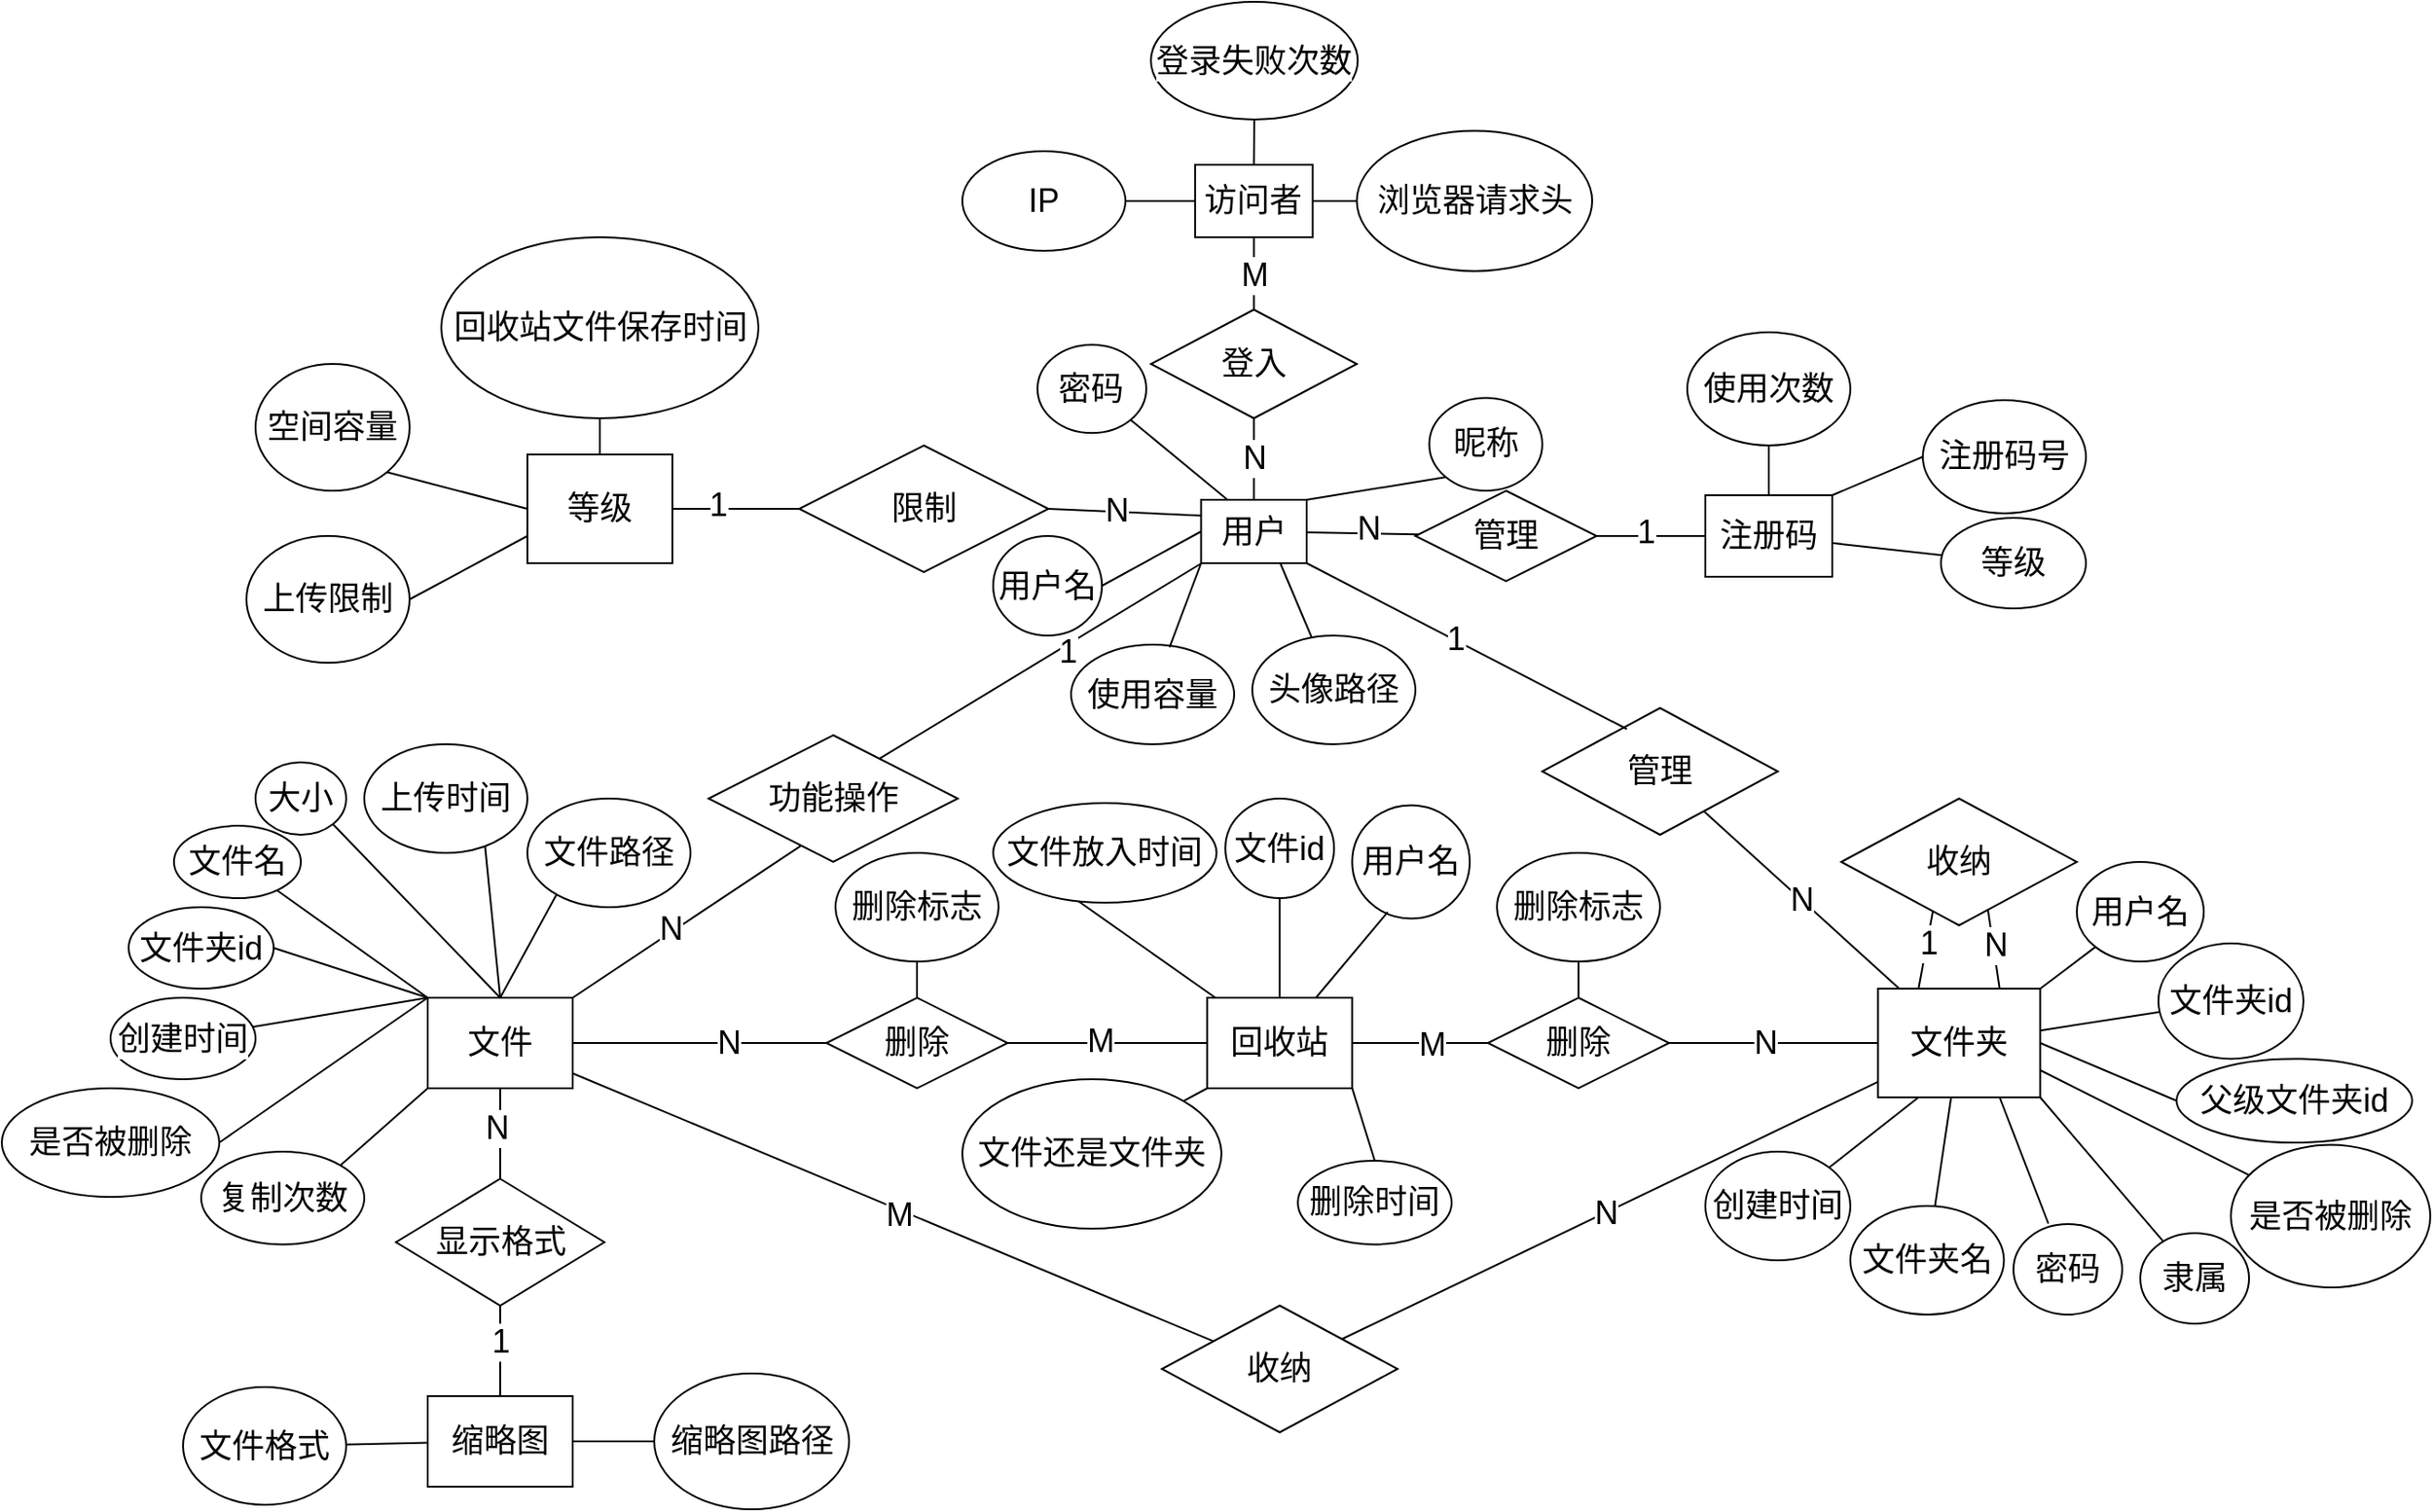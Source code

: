 <mxfile version="24.4.9" type="device">
  <diagram id="R2lEEEUBdFMjLlhIrx00" name="Page-1">
    <mxGraphModel dx="1566" dy="2071" grid="1" gridSize="10" guides="1" tooltips="1" connect="1" arrows="1" fold="1" page="1" pageScale="1" pageWidth="850" pageHeight="1100" math="0" shadow="0" extFonts="Permanent Marker^https://fonts.googleapis.com/css?family=Permanent+Marker">
      <root>
        <mxCell id="0" />
        <mxCell id="1" parent="0" />
        <mxCell id="IPDYAbLBvHTaS5DrfQRZ-5" style="edgeStyle=none;rounded=0;orthogonalLoop=1;jettySize=auto;html=1;exitX=0.75;exitY=1;exitDx=0;exitDy=0;strokeColor=default;align=center;verticalAlign=middle;fontFamily=Helvetica;fontSize=11;fontColor=default;labelBackgroundColor=default;endArrow=none;" parent="1" source="w-bUhG9tgI94XME9KLcf-1" target="w-bUhG9tgI94XME9KLcf-60" edge="1">
          <mxGeometry relative="1" as="geometry" />
        </mxCell>
        <mxCell id="w-bUhG9tgI94XME9KLcf-1" value="&lt;font style=&quot;font-size: 18px;&quot;&gt;用户&lt;/font&gt;" style="rounded=0;whiteSpace=wrap;html=1;" parent="1" vertex="1">
          <mxGeometry x="921.75" y="-775" width="58.25" height="35" as="geometry" />
        </mxCell>
        <mxCell id="w-bUhG9tgI94XME9KLcf-25" value="" style="edgeStyle=none;rounded=0;orthogonalLoop=1;jettySize=auto;html=1;strokeColor=default;align=center;verticalAlign=middle;fontFamily=Helvetica;fontSize=11;fontColor=default;labelBackgroundColor=default;endArrow=none;" parent="1" source="w-bUhG9tgI94XME9KLcf-4" target="w-bUhG9tgI94XME9KLcf-24" edge="1">
          <mxGeometry relative="1" as="geometry" />
        </mxCell>
        <mxCell id="w-bUhG9tgI94XME9KLcf-35" value="&lt;font style=&quot;font-size: 18px;&quot;&gt;N&lt;/font&gt;" style="edgeLabel;html=1;align=center;verticalAlign=middle;resizable=0;points=[];fontFamily=Helvetica;fontSize=11;fontColor=default;labelBackgroundColor=default;" parent="w-bUhG9tgI94XME9KLcf-25" vertex="1" connectable="0">
          <mxGeometry x="0.02" relative="1" as="geometry">
            <mxPoint as="offset" />
          </mxGeometry>
        </mxCell>
        <mxCell id="w-bUhG9tgI94XME9KLcf-127" style="edgeStyle=none;rounded=0;orthogonalLoop=1;jettySize=auto;html=1;exitX=0.25;exitY=1;exitDx=0;exitDy=0;entryX=1;entryY=0;entryDx=0;entryDy=0;strokeColor=default;align=center;verticalAlign=middle;fontFamily=Helvetica;fontSize=11;fontColor=default;labelBackgroundColor=default;endArrow=none;" parent="1" source="w-bUhG9tgI94XME9KLcf-4" target="w-bUhG9tgI94XME9KLcf-126" edge="1">
          <mxGeometry relative="1" as="geometry" />
        </mxCell>
        <mxCell id="W53H7S4lqF-D5ezC9vgU-52" style="edgeStyle=none;rounded=0;orthogonalLoop=1;jettySize=auto;html=1;exitX=0.75;exitY=1;exitDx=0;exitDy=0;entryX=0.321;entryY=-0.005;entryDx=0;entryDy=0;strokeColor=default;align=center;verticalAlign=middle;fontFamily=Helvetica;fontSize=11;fontColor=default;labelBackgroundColor=default;endArrow=none;entryPerimeter=0;" parent="1" source="w-bUhG9tgI94XME9KLcf-4" target="W53H7S4lqF-D5ezC9vgU-51" edge="1">
          <mxGeometry relative="1" as="geometry" />
        </mxCell>
        <mxCell id="hmtRKzBcNORo22viZgbk-30" style="edgeStyle=none;rounded=0;orthogonalLoop=1;jettySize=auto;html=1;exitX=1;exitY=0.75;exitDx=0;exitDy=0;strokeColor=default;align=center;verticalAlign=middle;fontFamily=Helvetica;fontSize=11;fontColor=default;labelBackgroundColor=default;endArrow=none;" edge="1" parent="1" source="w-bUhG9tgI94XME9KLcf-4" target="hmtRKzBcNORo22viZgbk-29">
          <mxGeometry relative="1" as="geometry" />
        </mxCell>
        <mxCell id="hmtRKzBcNORo22viZgbk-31" style="edgeStyle=none;rounded=0;orthogonalLoop=1;jettySize=auto;html=1;exitX=1;exitY=1;exitDx=0;exitDy=0;strokeColor=default;align=center;verticalAlign=middle;fontFamily=Helvetica;fontSize=11;fontColor=default;labelBackgroundColor=default;endArrow=none;" edge="1" parent="1" source="w-bUhG9tgI94XME9KLcf-4" target="hmtRKzBcNORo22viZgbk-23">
          <mxGeometry relative="1" as="geometry" />
        </mxCell>
        <mxCell id="w-bUhG9tgI94XME9KLcf-4" value="&lt;font style=&quot;font-size: 18px;&quot;&gt;文件夹&lt;/font&gt;" style="rounded=0;whiteSpace=wrap;html=1;" parent="1" vertex="1">
          <mxGeometry x="1295.25" y="-505" width="89.5" height="60" as="geometry" />
        </mxCell>
        <mxCell id="w-bUhG9tgI94XME9KLcf-26" value="" style="edgeStyle=none;rounded=0;orthogonalLoop=1;jettySize=auto;html=1;strokeColor=default;align=center;verticalAlign=middle;fontFamily=Helvetica;fontSize=11;fontColor=default;labelBackgroundColor=default;endArrow=none;" parent="1" source="w-bUhG9tgI94XME9KLcf-5" target="w-bUhG9tgI94XME9KLcf-24" edge="1">
          <mxGeometry relative="1" as="geometry" />
        </mxCell>
        <mxCell id="w-bUhG9tgI94XME9KLcf-30" value="&lt;font style=&quot;font-size: 18px;&quot;&gt;M&lt;/font&gt;" style="edgeLabel;html=1;align=center;verticalAlign=middle;resizable=0;points=[];fontFamily=Helvetica;fontSize=11;fontColor=default;labelBackgroundColor=default;" parent="w-bUhG9tgI94XME9KLcf-26" vertex="1" connectable="0">
          <mxGeometry x="0.022" y="-3" relative="1" as="geometry">
            <mxPoint as="offset" />
          </mxGeometry>
        </mxCell>
        <mxCell id="w-bUhG9tgI94XME9KLcf-48" style="edgeStyle=none;rounded=0;orthogonalLoop=1;jettySize=auto;html=1;exitX=0;exitY=0.5;exitDx=0;exitDy=0;entryX=1;entryY=0.5;entryDx=0;entryDy=0;strokeColor=default;align=center;verticalAlign=middle;fontFamily=Helvetica;fontSize=11;fontColor=default;labelBackgroundColor=default;endArrow=none;" parent="1" source="w-bUhG9tgI94XME9KLcf-5" target="w-bUhG9tgI94XME9KLcf-47" edge="1">
          <mxGeometry relative="1" as="geometry">
            <Array as="points" />
          </mxGeometry>
        </mxCell>
        <mxCell id="w-bUhG9tgI94XME9KLcf-53" value="&lt;font style=&quot;font-size: 18px;&quot;&gt;N&lt;/font&gt;" style="edgeLabel;html=1;align=center;verticalAlign=middle;resizable=0;points=[];fontFamily=Helvetica;fontSize=11;fontColor=default;labelBackgroundColor=default;" parent="w-bUhG9tgI94XME9KLcf-48" vertex="1" connectable="0">
          <mxGeometry x="0.038" relative="1" as="geometry">
            <mxPoint as="offset" />
          </mxGeometry>
        </mxCell>
        <mxCell id="w-bUhG9tgI94XME9KLcf-5" value="&lt;font style=&quot;font-size: 18px;&quot;&gt;文件&lt;/font&gt;" style="rounded=0;whiteSpace=wrap;html=1;" parent="1" vertex="1">
          <mxGeometry x="495" y="-500" width="80" height="50" as="geometry" />
        </mxCell>
        <mxCell id="w-bUhG9tgI94XME9KLcf-19" value="&lt;font style=&quot;font-size: 18px;&quot;&gt;N&lt;/font&gt;" style="edgeStyle=none;rounded=0;orthogonalLoop=1;jettySize=auto;html=1;strokeColor=default;align=center;verticalAlign=middle;fontFamily=Helvetica;fontSize=11;fontColor=default;labelBackgroundColor=default;endArrow=none;" parent="1" source="w-bUhG9tgI94XME9KLcf-12" target="w-bUhG9tgI94XME9KLcf-4" edge="1">
          <mxGeometry relative="1" as="geometry" />
        </mxCell>
        <mxCell id="w-bUhG9tgI94XME9KLcf-12" value="&lt;font style=&quot;font-size: 18px;&quot;&gt;管理&lt;/font&gt;" style="rhombus;whiteSpace=wrap;html=1;" parent="1" vertex="1">
          <mxGeometry x="1110" y="-660" width="130" height="70" as="geometry" />
        </mxCell>
        <mxCell id="w-bUhG9tgI94XME9KLcf-15" value="" style="endArrow=none;html=1;rounded=0;entryX=1;entryY=1;entryDx=0;entryDy=0;exitX=0.359;exitY=0.166;exitDx=0;exitDy=0;exitPerimeter=0;" parent="1" source="w-bUhG9tgI94XME9KLcf-12" target="w-bUhG9tgI94XME9KLcf-1" edge="1">
          <mxGeometry width="50" height="50" relative="1" as="geometry">
            <mxPoint x="1070" y="-630" as="sourcePoint" />
            <mxPoint x="845" y="-640" as="targetPoint" />
          </mxGeometry>
        </mxCell>
        <mxCell id="w-bUhG9tgI94XME9KLcf-20" value="&lt;font style=&quot;font-size: 18px;&quot;&gt;1&lt;/font&gt;" style="edgeLabel;html=1;align=center;verticalAlign=middle;resizable=0;points=[];fontFamily=Helvetica;fontSize=11;fontColor=default;labelBackgroundColor=default;" parent="w-bUhG9tgI94XME9KLcf-15" vertex="1" connectable="0">
          <mxGeometry x="0.074" y="-1" relative="1" as="geometry">
            <mxPoint as="offset" />
          </mxGeometry>
        </mxCell>
        <mxCell id="w-bUhG9tgI94XME9KLcf-24" value="&lt;font style=&quot;font-size: 18px;&quot;&gt;收纳&lt;/font&gt;" style="rhombus;whiteSpace=wrap;html=1;rotation=0;" parent="1" vertex="1">
          <mxGeometry x="900.13" y="-330" width="130" height="70" as="geometry" />
        </mxCell>
        <mxCell id="w-bUhG9tgI94XME9KLcf-39" style="edgeStyle=none;rounded=0;orthogonalLoop=1;jettySize=auto;html=1;entryX=1;entryY=0;entryDx=0;entryDy=0;strokeColor=default;align=center;verticalAlign=middle;fontFamily=Helvetica;fontSize=11;fontColor=default;labelBackgroundColor=default;endArrow=none;exitX=0.391;exitY=0.845;exitDx=0;exitDy=0;exitPerimeter=0;" parent="1" source="w-bUhG9tgI94XME9KLcf-38" target="w-bUhG9tgI94XME9KLcf-5" edge="1">
          <mxGeometry relative="1" as="geometry">
            <mxPoint x="695" y="-580" as="sourcePoint" />
          </mxGeometry>
        </mxCell>
        <mxCell id="w-bUhG9tgI94XME9KLcf-91" value="&lt;font style=&quot;font-size: 18px;&quot;&gt;N&lt;/font&gt;" style="edgeLabel;html=1;align=center;verticalAlign=middle;resizable=0;points=[];fontFamily=Helvetica;fontSize=11;fontColor=default;labelBackgroundColor=default;" parent="w-bUhG9tgI94XME9KLcf-39" vertex="1" connectable="0">
          <mxGeometry x="0.139" y="-1" relative="1" as="geometry">
            <mxPoint x="-1" as="offset" />
          </mxGeometry>
        </mxCell>
        <mxCell id="w-bUhG9tgI94XME9KLcf-40" style="edgeStyle=none;rounded=0;orthogonalLoop=1;jettySize=auto;html=1;exitX=0.677;exitY=0.196;exitDx=0;exitDy=0;strokeColor=default;align=center;verticalAlign=middle;fontFamily=Helvetica;fontSize=11;fontColor=default;labelBackgroundColor=default;endArrow=none;exitPerimeter=0;" parent="1" source="w-bUhG9tgI94XME9KLcf-38" target="w-bUhG9tgI94XME9KLcf-1" edge="1">
          <mxGeometry relative="1" as="geometry" />
        </mxCell>
        <mxCell id="w-bUhG9tgI94XME9KLcf-41" value="&lt;font style=&quot;font-size: 18px;&quot;&gt;1&lt;/font&gt;" style="edgeLabel;html=1;align=center;verticalAlign=middle;resizable=0;points=[];fontFamily=Helvetica;fontSize=11;fontColor=default;labelBackgroundColor=default;" parent="w-bUhG9tgI94XME9KLcf-40" vertex="1" connectable="0">
          <mxGeometry x="0.15" y="-3" relative="1" as="geometry">
            <mxPoint as="offset" />
          </mxGeometry>
        </mxCell>
        <mxCell id="w-bUhG9tgI94XME9KLcf-38" value="&lt;font style=&quot;font-size: 18px;&quot;&gt;功能操作&lt;/font&gt;" style="rhombus;whiteSpace=wrap;html=1;" parent="1" vertex="1">
          <mxGeometry x="650" y="-645" width="137.5" height="70" as="geometry" />
        </mxCell>
        <mxCell id="IPDYAbLBvHTaS5DrfQRZ-22" value="" style="edgeStyle=none;rounded=0;orthogonalLoop=1;jettySize=auto;html=1;strokeColor=default;align=center;verticalAlign=middle;fontFamily=Helvetica;fontSize=11;fontColor=default;labelBackgroundColor=default;endArrow=none;entryX=0.368;entryY=0.964;entryDx=0;entryDy=0;entryPerimeter=0;" parent="1" source="w-bUhG9tgI94XME9KLcf-44" target="C1nQSUP3_iVQXWu07cKW-8" edge="1">
          <mxGeometry relative="1" as="geometry" />
        </mxCell>
        <mxCell id="hmtRKzBcNORo22viZgbk-47" style="edgeStyle=none;rounded=0;orthogonalLoop=1;jettySize=auto;html=1;exitX=0;exitY=1;exitDx=0;exitDy=0;entryX=1;entryY=0;entryDx=0;entryDy=0;strokeColor=default;align=center;verticalAlign=middle;fontFamily=Helvetica;fontSize=11;fontColor=default;labelBackgroundColor=default;endArrow=none;" edge="1" parent="1" source="w-bUhG9tgI94XME9KLcf-44" target="hmtRKzBcNORo22viZgbk-46">
          <mxGeometry relative="1" as="geometry" />
        </mxCell>
        <mxCell id="hmtRKzBcNORo22viZgbk-49" style="edgeStyle=none;rounded=0;orthogonalLoop=1;jettySize=auto;html=1;exitX=1;exitY=1;exitDx=0;exitDy=0;entryX=0.5;entryY=0;entryDx=0;entryDy=0;strokeColor=default;align=center;verticalAlign=middle;fontFamily=Helvetica;fontSize=11;fontColor=default;labelBackgroundColor=default;endArrow=none;" edge="1" parent="1" source="w-bUhG9tgI94XME9KLcf-44" target="hmtRKzBcNORo22viZgbk-48">
          <mxGeometry relative="1" as="geometry" />
        </mxCell>
        <mxCell id="w-bUhG9tgI94XME9KLcf-44" value="&lt;span style=&quot;font-size: 18px;&quot;&gt;回收站&lt;/span&gt;" style="rounded=0;whiteSpace=wrap;html=1;" parent="1" vertex="1">
          <mxGeometry x="925.13" y="-500" width="80" height="50" as="geometry" />
        </mxCell>
        <mxCell id="w-bUhG9tgI94XME9KLcf-49" style="edgeStyle=none;rounded=0;orthogonalLoop=1;jettySize=auto;html=1;exitX=0;exitY=0.5;exitDx=0;exitDy=0;strokeColor=default;align=center;verticalAlign=middle;fontFamily=Helvetica;fontSize=11;fontColor=default;labelBackgroundColor=default;endArrow=none;" parent="1" source="w-bUhG9tgI94XME9KLcf-47" target="w-bUhG9tgI94XME9KLcf-44" edge="1">
          <mxGeometry relative="1" as="geometry" />
        </mxCell>
        <mxCell id="W53H7S4lqF-D5ezC9vgU-40" value="&lt;font style=&quot;font-size: 18px;&quot;&gt;M&lt;/font&gt;" style="edgeLabel;html=1;align=center;verticalAlign=middle;resizable=0;points=[];fontFamily=Helvetica;fontSize=11;fontColor=default;labelBackgroundColor=default;" parent="w-bUhG9tgI94XME9KLcf-49" vertex="1" connectable="0">
          <mxGeometry x="0.439" y="1" relative="1" as="geometry">
            <mxPoint as="offset" />
          </mxGeometry>
        </mxCell>
        <mxCell id="w-bUhG9tgI94XME9KLcf-47" value="&lt;font style=&quot;font-size: 18px;&quot;&gt;删除&lt;/font&gt;" style="rhombus;whiteSpace=wrap;html=1;" parent="1" vertex="1">
          <mxGeometry x="715" y="-500" width="100" height="50" as="geometry" />
        </mxCell>
        <mxCell id="w-bUhG9tgI94XME9KLcf-55" value="&lt;font style=&quot;font-size: 18px;&quot;&gt;昵称&lt;/font&gt;" style="ellipse;whiteSpace=wrap;html=1;fontFamily=Helvetica;fontSize=11;fontColor=default;labelBackgroundColor=default;" parent="1" vertex="1">
          <mxGeometry x="1047.68" y="-831.25" width="62.32" height="51.25" as="geometry" />
        </mxCell>
        <mxCell id="w-bUhG9tgI94XME9KLcf-66" style="edgeStyle=none;rounded=0;orthogonalLoop=1;jettySize=auto;html=1;strokeColor=default;align=center;verticalAlign=middle;fontFamily=Helvetica;fontSize=11;fontColor=default;labelBackgroundColor=default;endArrow=none;entryX=0.25;entryY=0;entryDx=0;entryDy=0;exitX=1;exitY=1;exitDx=0;exitDy=0;" parent="1" source="w-bUhG9tgI94XME9KLcf-59" target="w-bUhG9tgI94XME9KLcf-1" edge="1">
          <mxGeometry relative="1" as="geometry">
            <mxPoint x="1030" y="-740" as="sourcePoint" />
            <mxPoint x="1004" y="-754" as="targetPoint" />
          </mxGeometry>
        </mxCell>
        <mxCell id="w-bUhG9tgI94XME9KLcf-59" value="&lt;font style=&quot;font-size: 18px;&quot;&gt;密码&lt;/font&gt;" style="ellipse;whiteSpace=wrap;html=1;fontFamily=Helvetica;fontSize=11;fontColor=default;labelBackgroundColor=default;" parent="1" vertex="1">
          <mxGeometry x="831.49" y="-860.62" width="60" height="48.75" as="geometry" />
        </mxCell>
        <mxCell id="w-bUhG9tgI94XME9KLcf-60" value="&lt;span style=&quot;font-size: 18px;&quot;&gt;头像路径&lt;/span&gt;" style="ellipse;whiteSpace=wrap;html=1;fontFamily=Helvetica;fontSize=11;fontColor=default;labelBackgroundColor=default;" parent="1" vertex="1">
          <mxGeometry x="950.0" y="-700" width="90" height="60" as="geometry" />
        </mxCell>
        <mxCell id="w-bUhG9tgI94XME9KLcf-86" style="edgeStyle=none;rounded=0;orthogonalLoop=1;jettySize=auto;html=1;exitX=0.684;exitY=0.086;exitDx=0;exitDy=0;strokeColor=default;align=center;verticalAlign=middle;fontFamily=Helvetica;fontSize=11;fontColor=default;labelBackgroundColor=default;endArrow=none;entryX=0.5;entryY=0;entryDx=0;entryDy=0;exitPerimeter=0;" parent="1" source="w-bUhG9tgI94XME9KLcf-71" target="w-bUhG9tgI94XME9KLcf-5" edge="1">
          <mxGeometry relative="1" as="geometry">
            <mxPoint x="375" y="-290" as="targetPoint" />
          </mxGeometry>
        </mxCell>
        <mxCell id="w-bUhG9tgI94XME9KLcf-71" value="&lt;span style=&quot;font-size: 18px;&quot;&gt;上传时间&lt;/span&gt;" style="ellipse;whiteSpace=wrap;html=1;fontFamily=Helvetica;fontSize=11;fontColor=default;labelBackgroundColor=default;" parent="1" vertex="1">
          <mxGeometry x="460" y="-640" width="90" height="60" as="geometry" />
        </mxCell>
        <mxCell id="w-bUhG9tgI94XME9KLcf-82" value="" style="edgeStyle=none;rounded=0;orthogonalLoop=1;jettySize=auto;html=1;strokeColor=default;align=center;verticalAlign=middle;fontFamily=Helvetica;fontSize=11;fontColor=default;labelBackgroundColor=default;endArrow=none;entryX=0;entryY=0;entryDx=0;entryDy=0;" parent="1" source="w-bUhG9tgI94XME9KLcf-80" target="w-bUhG9tgI94XME9KLcf-5" edge="1">
          <mxGeometry relative="1" as="geometry" />
        </mxCell>
        <mxCell id="w-bUhG9tgI94XME9KLcf-80" value="&lt;font style=&quot;font-size: 18px;&quot;&gt;文件名&lt;/font&gt;" style="ellipse;whiteSpace=wrap;html=1;fontFamily=Helvetica;fontSize=11;fontColor=default;labelBackgroundColor=default;" parent="1" vertex="1">
          <mxGeometry x="355" y="-595" width="70" height="40" as="geometry" />
        </mxCell>
        <mxCell id="hmtRKzBcNORo22viZgbk-34" style="edgeStyle=none;rounded=0;orthogonalLoop=1;jettySize=auto;html=1;exitX=1;exitY=1;exitDx=0;exitDy=0;entryX=0.5;entryY=0;entryDx=0;entryDy=0;strokeColor=default;align=center;verticalAlign=middle;fontFamily=Helvetica;fontSize=11;fontColor=default;labelBackgroundColor=default;endArrow=none;" edge="1" parent="1" source="w-bUhG9tgI94XME9KLcf-81" target="w-bUhG9tgI94XME9KLcf-5">
          <mxGeometry relative="1" as="geometry" />
        </mxCell>
        <mxCell id="w-bUhG9tgI94XME9KLcf-81" value="&lt;font style=&quot;font-size: 18px;&quot;&gt;大小&lt;/font&gt;" style="ellipse;whiteSpace=wrap;html=1;fontFamily=Helvetica;fontSize=11;fontColor=default;labelBackgroundColor=default;" parent="1" vertex="1">
          <mxGeometry x="400" y="-630" width="50" height="40" as="geometry" />
        </mxCell>
        <mxCell id="W53H7S4lqF-D5ezC9vgU-50" value="" style="edgeStyle=none;rounded=0;orthogonalLoop=1;jettySize=auto;html=1;strokeColor=default;align=center;verticalAlign=middle;fontFamily=Helvetica;fontSize=11;fontColor=default;labelBackgroundColor=default;endArrow=none;" parent="1" source="w-bUhG9tgI94XME9KLcf-90" target="w-bUhG9tgI94XME9KLcf-4" edge="1">
          <mxGeometry relative="1" as="geometry" />
        </mxCell>
        <mxCell id="w-bUhG9tgI94XME9KLcf-90" value="&lt;span style=&quot;font-size: 18px;&quot;&gt;文件夹名&lt;/span&gt;" style="ellipse;whiteSpace=wrap;html=1;fontFamily=Helvetica;fontSize=11;fontColor=default;labelBackgroundColor=default;" parent="1" vertex="1">
          <mxGeometry x="1280" y="-385" width="84.75" height="60" as="geometry" />
        </mxCell>
        <mxCell id="w-bUhG9tgI94XME9KLcf-126" value="&lt;span style=&quot;font-size: 18px;&quot;&gt;创建时间&lt;/span&gt;" style="ellipse;whiteSpace=wrap;html=1;fontFamily=Helvetica;fontSize=11;fontColor=default;labelBackgroundColor=default;" parent="1" vertex="1">
          <mxGeometry x="1200" y="-415" width="80" height="60" as="geometry" />
        </mxCell>
        <mxCell id="W53H7S4lqF-D5ezC9vgU-2" style="edgeStyle=orthogonalEdgeStyle;rounded=0;orthogonalLoop=1;jettySize=auto;html=1;exitX=0.5;exitY=1;exitDx=0;exitDy=0;" parent="1" source="w-bUhG9tgI94XME9KLcf-5" target="w-bUhG9tgI94XME9KLcf-5" edge="1">
          <mxGeometry relative="1" as="geometry" />
        </mxCell>
        <mxCell id="W53H7S4lqF-D5ezC9vgU-7" style="edgeStyle=none;rounded=0;orthogonalLoop=1;jettySize=auto;html=1;exitX=0.5;exitY=1;exitDx=0;exitDy=0;entryX=0.5;entryY=0;entryDx=0;entryDy=0;strokeColor=default;align=center;verticalAlign=middle;fontFamily=Helvetica;fontSize=11;fontColor=default;labelBackgroundColor=default;endArrow=none;" parent="1" source="W53H7S4lqF-D5ezC9vgU-4" target="w-bUhG9tgI94XME9KLcf-47" edge="1">
          <mxGeometry relative="1" as="geometry" />
        </mxCell>
        <mxCell id="W53H7S4lqF-D5ezC9vgU-4" value="&lt;font style=&quot;font-size: 18px;&quot;&gt;删除标志&lt;/font&gt;" style="ellipse;whiteSpace=wrap;html=1;fontFamily=Helvetica;fontSize=11;fontColor=default;labelBackgroundColor=default;" parent="1" vertex="1">
          <mxGeometry x="720" y="-580" width="90" height="60" as="geometry" />
        </mxCell>
        <mxCell id="W53H7S4lqF-D5ezC9vgU-10" style="edgeStyle=none;rounded=0;orthogonalLoop=1;jettySize=auto;html=1;exitX=1;exitY=0.5;exitDx=0;exitDy=0;entryX=0;entryY=0.5;entryDx=0;entryDy=0;strokeColor=default;align=center;verticalAlign=middle;fontFamily=Helvetica;fontSize=11;fontColor=default;labelBackgroundColor=default;endArrow=none;" parent="1" source="W53H7S4lqF-D5ezC9vgU-8" target="W53H7S4lqF-D5ezC9vgU-9" edge="1">
          <mxGeometry relative="1" as="geometry" />
        </mxCell>
        <mxCell id="W53H7S4lqF-D5ezC9vgU-13" value="&lt;font style=&quot;font-size: 18px;&quot;&gt;1&lt;/font&gt;" style="edgeLabel;html=1;align=center;verticalAlign=middle;resizable=0;points=[];fontFamily=Helvetica;fontSize=11;fontColor=default;labelBackgroundColor=default;" parent="W53H7S4lqF-D5ezC9vgU-10" vertex="1" connectable="0">
          <mxGeometry x="-0.29" y="2" relative="1" as="geometry">
            <mxPoint as="offset" />
          </mxGeometry>
        </mxCell>
        <mxCell id="W53H7S4lqF-D5ezC9vgU-17" style="edgeStyle=none;rounded=0;orthogonalLoop=1;jettySize=auto;html=1;exitX=0;exitY=0.5;exitDx=0;exitDy=0;entryX=1;entryY=1;entryDx=0;entryDy=0;strokeColor=default;align=center;verticalAlign=middle;fontFamily=Helvetica;fontSize=11;fontColor=default;labelBackgroundColor=default;endArrow=none;" parent="1" source="W53H7S4lqF-D5ezC9vgU-8" target="W53H7S4lqF-D5ezC9vgU-14" edge="1">
          <mxGeometry relative="1" as="geometry" />
        </mxCell>
        <mxCell id="C1nQSUP3_iVQXWu07cKW-11" style="edgeStyle=none;rounded=0;orthogonalLoop=1;jettySize=auto;html=1;exitX=0.5;exitY=0;exitDx=0;exitDy=0;entryX=0.5;entryY=1;entryDx=0;entryDy=0;strokeColor=default;align=center;verticalAlign=middle;fontFamily=Helvetica;fontSize=11;fontColor=default;labelBackgroundColor=default;endArrow=none;" parent="1" source="W53H7S4lqF-D5ezC9vgU-8" target="C1nQSUP3_iVQXWu07cKW-10" edge="1">
          <mxGeometry relative="1" as="geometry" />
        </mxCell>
        <mxCell id="W53H7S4lqF-D5ezC9vgU-8" value="&lt;font style=&quot;font-size: 18px;&quot;&gt;等级&lt;/font&gt;" style="rounded=0;whiteSpace=wrap;html=1;" parent="1" vertex="1">
          <mxGeometry x="550" y="-800" width="80" height="60" as="geometry" />
        </mxCell>
        <mxCell id="W53H7S4lqF-D5ezC9vgU-11" style="edgeStyle=none;rounded=0;orthogonalLoop=1;jettySize=auto;html=1;exitX=1;exitY=0.5;exitDx=0;exitDy=0;strokeColor=default;align=center;verticalAlign=middle;fontFamily=Helvetica;fontSize=11;fontColor=default;labelBackgroundColor=default;endArrow=none;entryX=0;entryY=0.25;entryDx=0;entryDy=0;" parent="1" source="W53H7S4lqF-D5ezC9vgU-9" target="w-bUhG9tgI94XME9KLcf-1" edge="1">
          <mxGeometry relative="1" as="geometry">
            <mxPoint x="920" y="-770" as="targetPoint" />
            <Array as="points" />
          </mxGeometry>
        </mxCell>
        <mxCell id="W53H7S4lqF-D5ezC9vgU-12" value="&lt;font style=&quot;font-size: 18px;&quot;&gt;N&lt;/font&gt;" style="edgeLabel;html=1;align=center;verticalAlign=middle;resizable=0;points=[];fontFamily=Helvetica;fontSize=11;fontColor=default;labelBackgroundColor=default;" parent="W53H7S4lqF-D5ezC9vgU-11" vertex="1" connectable="0">
          <mxGeometry x="-0.145" y="1" relative="1" as="geometry">
            <mxPoint x="1" as="offset" />
          </mxGeometry>
        </mxCell>
        <mxCell id="W53H7S4lqF-D5ezC9vgU-9" value="&lt;font style=&quot;font-size: 18px;&quot;&gt;限制&lt;/font&gt;" style="rhombus;whiteSpace=wrap;html=1;" parent="1" vertex="1">
          <mxGeometry x="700" y="-805" width="137.5" height="70" as="geometry" />
        </mxCell>
        <mxCell id="W53H7S4lqF-D5ezC9vgU-14" value="&lt;font style=&quot;font-size: 18px;&quot;&gt;空间容量&lt;/font&gt;" style="ellipse;whiteSpace=wrap;html=1;fontFamily=Helvetica;fontSize=11;fontColor=default;labelBackgroundColor=default;" parent="1" vertex="1">
          <mxGeometry x="400" y="-850" width="85" height="70" as="geometry" />
        </mxCell>
        <mxCell id="W53H7S4lqF-D5ezC9vgU-18" style="edgeStyle=none;rounded=0;orthogonalLoop=1;jettySize=auto;html=1;exitX=1;exitY=0.5;exitDx=0;exitDy=0;entryX=0;entryY=0.75;entryDx=0;entryDy=0;strokeColor=default;align=center;verticalAlign=middle;fontFamily=Helvetica;fontSize=11;fontColor=default;labelBackgroundColor=default;endArrow=none;" parent="1" source="W53H7S4lqF-D5ezC9vgU-16" target="W53H7S4lqF-D5ezC9vgU-8" edge="1">
          <mxGeometry relative="1" as="geometry" />
        </mxCell>
        <mxCell id="W53H7S4lqF-D5ezC9vgU-16" value="&lt;span style=&quot;font-size: 18px;&quot;&gt;上传限制&lt;/span&gt;" style="ellipse;whiteSpace=wrap;html=1;fontFamily=Helvetica;fontSize=11;fontColor=default;labelBackgroundColor=default;" parent="1" vertex="1">
          <mxGeometry x="395" y="-755" width="90" height="70" as="geometry" />
        </mxCell>
        <mxCell id="W53H7S4lqF-D5ezC9vgU-30" style="edgeStyle=none;rounded=0;orthogonalLoop=1;jettySize=auto;html=1;strokeColor=default;align=center;verticalAlign=middle;fontFamily=Helvetica;fontSize=11;fontColor=default;labelBackgroundColor=default;endArrow=none;exitX=0.5;exitY=0;exitDx=0;exitDy=0;" parent="1" source="W53H7S4lqF-D5ezC9vgU-29" edge="1">
          <mxGeometry relative="1" as="geometry">
            <mxPoint x="463" y="-411" as="sourcePoint" />
            <mxPoint x="535" y="-500" as="targetPoint" />
          </mxGeometry>
        </mxCell>
        <mxCell id="W53H7S4lqF-D5ezC9vgU-29" value="&lt;span style=&quot;font-size: 18px;&quot;&gt;文件路径&lt;/span&gt;" style="ellipse;whiteSpace=wrap;html=1;fontFamily=Helvetica;fontSize=11;fontColor=default;labelBackgroundColor=default;" parent="1" vertex="1">
          <mxGeometry x="550" y="-610" width="90" height="60" as="geometry" />
        </mxCell>
        <mxCell id="W53H7S4lqF-D5ezC9vgU-34" value="&lt;font style=&quot;font-size: 18px;&quot;&gt;收纳&lt;/font&gt;" style="rhombus;whiteSpace=wrap;html=1;rotation=0;" parent="1" vertex="1">
          <mxGeometry x="1275" y="-610" width="130" height="70" as="geometry" />
        </mxCell>
        <mxCell id="W53H7S4lqF-D5ezC9vgU-35" style="edgeStyle=none;rounded=0;orthogonalLoop=1;jettySize=auto;html=1;exitX=0.25;exitY=0;exitDx=0;exitDy=0;strokeColor=default;align=center;verticalAlign=middle;fontFamily=Helvetica;fontSize=11;fontColor=default;labelBackgroundColor=default;endArrow=none;entryX=0.389;entryY=0.887;entryDx=0;entryDy=0;entryPerimeter=0;" parent="1" source="w-bUhG9tgI94XME9KLcf-4" target="W53H7S4lqF-D5ezC9vgU-34" edge="1">
          <mxGeometry relative="1" as="geometry">
            <mxPoint x="1252" y="-580" as="targetPoint" />
          </mxGeometry>
        </mxCell>
        <mxCell id="W53H7S4lqF-D5ezC9vgU-39" value="&lt;font style=&quot;font-size: 18px;&quot;&gt;1&lt;/font&gt;" style="edgeLabel;html=1;align=center;verticalAlign=middle;resizable=0;points=[];fontFamily=Helvetica;fontSize=11;fontColor=default;labelBackgroundColor=default;" parent="W53H7S4lqF-D5ezC9vgU-35" vertex="1" connectable="0">
          <mxGeometry x="0.131" y="-1" relative="1" as="geometry">
            <mxPoint y="-1" as="offset" />
          </mxGeometry>
        </mxCell>
        <mxCell id="W53H7S4lqF-D5ezC9vgU-37" style="edgeStyle=none;rounded=0;orthogonalLoop=1;jettySize=auto;html=1;entryX=0.622;entryY=0.873;entryDx=0;entryDy=0;entryPerimeter=0;strokeColor=default;align=center;verticalAlign=middle;fontFamily=Helvetica;fontSize=11;fontColor=default;labelBackgroundColor=default;endArrow=none;exitX=0.75;exitY=0;exitDx=0;exitDy=0;" parent="1" source="w-bUhG9tgI94XME9KLcf-4" target="W53H7S4lqF-D5ezC9vgU-34" edge="1">
          <mxGeometry relative="1" as="geometry">
            <mxPoint x="1281" y="-480" as="sourcePoint" />
          </mxGeometry>
        </mxCell>
        <mxCell id="W53H7S4lqF-D5ezC9vgU-38" value="&lt;font style=&quot;font-size: 18px;&quot;&gt;N&lt;/font&gt;" style="edgeLabel;html=1;align=center;verticalAlign=middle;resizable=0;points=[];fontFamily=Helvetica;fontSize=11;fontColor=default;labelBackgroundColor=default;" parent="W53H7S4lqF-D5ezC9vgU-37" vertex="1" connectable="0">
          <mxGeometry x="0.12" y="-1" relative="1" as="geometry">
            <mxPoint y="1" as="offset" />
          </mxGeometry>
        </mxCell>
        <mxCell id="W53H7S4lqF-D5ezC9vgU-46" style="edgeStyle=none;rounded=0;orthogonalLoop=1;jettySize=auto;html=1;exitX=0;exitY=0.5;exitDx=0;exitDy=0;entryX=1;entryY=0.5;entryDx=0;entryDy=0;strokeColor=default;align=center;verticalAlign=middle;fontFamily=Helvetica;fontSize=11;fontColor=default;labelBackgroundColor=default;endArrow=none;" parent="1" source="W53H7S4lqF-D5ezC9vgU-43" target="w-bUhG9tgI94XME9KLcf-44" edge="1">
          <mxGeometry relative="1" as="geometry" />
        </mxCell>
        <mxCell id="W53H7S4lqF-D5ezC9vgU-49" value="&lt;font style=&quot;font-size: 18px;&quot;&gt;M&lt;/font&gt;" style="edgeLabel;html=1;align=center;verticalAlign=middle;resizable=0;points=[];fontFamily=Helvetica;fontSize=11;fontColor=default;labelBackgroundColor=default;" parent="W53H7S4lqF-D5ezC9vgU-46" vertex="1" connectable="0">
          <mxGeometry x="-0.132" y="1" relative="1" as="geometry">
            <mxPoint x="1" as="offset" />
          </mxGeometry>
        </mxCell>
        <mxCell id="W53H7S4lqF-D5ezC9vgU-47" style="edgeStyle=none;rounded=0;orthogonalLoop=1;jettySize=auto;html=1;exitX=1;exitY=0.5;exitDx=0;exitDy=0;entryX=0;entryY=0.5;entryDx=0;entryDy=0;strokeColor=default;align=center;verticalAlign=middle;fontFamily=Helvetica;fontSize=11;fontColor=default;labelBackgroundColor=default;endArrow=none;" parent="1" source="W53H7S4lqF-D5ezC9vgU-43" target="w-bUhG9tgI94XME9KLcf-4" edge="1">
          <mxGeometry relative="1" as="geometry" />
        </mxCell>
        <mxCell id="W53H7S4lqF-D5ezC9vgU-48" value="&lt;font style=&quot;font-size: 18px;&quot;&gt;N&lt;/font&gt;" style="edgeLabel;html=1;align=center;verticalAlign=middle;resizable=0;points=[];fontFamily=Helvetica;fontSize=11;fontColor=default;labelBackgroundColor=default;" parent="W53H7S4lqF-D5ezC9vgU-47" vertex="1" connectable="0">
          <mxGeometry x="-0.104" relative="1" as="geometry">
            <mxPoint x="1" as="offset" />
          </mxGeometry>
        </mxCell>
        <mxCell id="W53H7S4lqF-D5ezC9vgU-43" value="&lt;font style=&quot;font-size: 18px;&quot;&gt;删除&lt;/font&gt;" style="rhombus;whiteSpace=wrap;html=1;" parent="1" vertex="1">
          <mxGeometry x="1080" y="-500" width="100" height="50" as="geometry" />
        </mxCell>
        <mxCell id="W53H7S4lqF-D5ezC9vgU-44" style="edgeStyle=none;rounded=0;orthogonalLoop=1;jettySize=auto;html=1;exitX=0.5;exitY=1;exitDx=0;exitDy=0;entryX=0.5;entryY=0;entryDx=0;entryDy=0;strokeColor=default;align=center;verticalAlign=middle;fontFamily=Helvetica;fontSize=11;fontColor=default;labelBackgroundColor=default;endArrow=none;" parent="1" source="W53H7S4lqF-D5ezC9vgU-45" target="W53H7S4lqF-D5ezC9vgU-43" edge="1">
          <mxGeometry relative="1" as="geometry" />
        </mxCell>
        <mxCell id="W53H7S4lqF-D5ezC9vgU-45" value="&lt;font style=&quot;font-size: 18px;&quot;&gt;删除标志&lt;/font&gt;" style="ellipse;whiteSpace=wrap;html=1;fontFamily=Helvetica;fontSize=11;fontColor=default;labelBackgroundColor=default;" parent="1" vertex="1">
          <mxGeometry x="1085" y="-580" width="90" height="60" as="geometry" />
        </mxCell>
        <mxCell id="W53H7S4lqF-D5ezC9vgU-51" value="&lt;span style=&quot;font-size: 18px;&quot;&gt;密码&lt;/span&gt;" style="ellipse;whiteSpace=wrap;html=1;fontFamily=Helvetica;fontSize=11;fontColor=default;labelBackgroundColor=default;" parent="1" vertex="1">
          <mxGeometry x="1370" y="-375" width="60" height="50" as="geometry" />
        </mxCell>
        <mxCell id="C1nQSUP3_iVQXWu07cKW-1" value="&lt;span style=&quot;font-size: 18px;&quot;&gt;使用容量&lt;/span&gt;" style="ellipse;whiteSpace=wrap;html=1;fontFamily=Helvetica;fontSize=11;fontColor=default;labelBackgroundColor=default;" parent="1" vertex="1">
          <mxGeometry x="850" y="-695" width="90" height="55" as="geometry" />
        </mxCell>
        <mxCell id="C1nQSUP3_iVQXWu07cKW-5" value="&lt;font style=&quot;font-size: 18px;&quot;&gt;缩略图&lt;/font&gt;" style="rounded=0;whiteSpace=wrap;html=1;" parent="1" vertex="1">
          <mxGeometry x="495" y="-280" width="80" height="50" as="geometry" />
        </mxCell>
        <mxCell id="C1nQSUP3_iVQXWu07cKW-12" value="" style="edgeStyle=none;rounded=0;orthogonalLoop=1;jettySize=auto;html=1;strokeColor=default;align=center;verticalAlign=middle;fontFamily=Helvetica;fontSize=11;fontColor=default;labelBackgroundColor=default;endArrow=none;" parent="1" source="C1nQSUP3_iVQXWu07cKW-7" target="w-bUhG9tgI94XME9KLcf-5" edge="1">
          <mxGeometry relative="1" as="geometry" />
        </mxCell>
        <mxCell id="C1nQSUP3_iVQXWu07cKW-14" value="&lt;font style=&quot;font-size: 18px;&quot;&gt;N&lt;/font&gt;" style="edgeLabel;html=1;align=center;verticalAlign=middle;resizable=0;points=[];fontFamily=Helvetica;fontSize=11;fontColor=default;labelBackgroundColor=default;" parent="C1nQSUP3_iVQXWu07cKW-12" vertex="1" connectable="0">
          <mxGeometry x="0.125" y="2" relative="1" as="geometry">
            <mxPoint as="offset" />
          </mxGeometry>
        </mxCell>
        <mxCell id="C1nQSUP3_iVQXWu07cKW-13" value="" style="edgeStyle=none;rounded=0;orthogonalLoop=1;jettySize=auto;html=1;strokeColor=default;align=center;verticalAlign=middle;fontFamily=Helvetica;fontSize=11;fontColor=default;labelBackgroundColor=default;endArrow=none;" parent="1" source="C1nQSUP3_iVQXWu07cKW-7" target="C1nQSUP3_iVQXWu07cKW-5" edge="1">
          <mxGeometry relative="1" as="geometry" />
        </mxCell>
        <mxCell id="C1nQSUP3_iVQXWu07cKW-15" value="&lt;font style=&quot;font-size: 18px;&quot;&gt;1&lt;/font&gt;" style="edgeLabel;html=1;align=center;verticalAlign=middle;resizable=0;points=[];fontFamily=Helvetica;fontSize=11;fontColor=default;labelBackgroundColor=default;" parent="C1nQSUP3_iVQXWu07cKW-13" vertex="1" connectable="0">
          <mxGeometry x="-0.195" relative="1" as="geometry">
            <mxPoint as="offset" />
          </mxGeometry>
        </mxCell>
        <mxCell id="C1nQSUP3_iVQXWu07cKW-7" value="&lt;font style=&quot;font-size: 18px;&quot;&gt;显示格式&lt;/font&gt;" style="rhombus;whiteSpace=wrap;html=1;" parent="1" vertex="1">
          <mxGeometry x="477.5" y="-400" width="115" height="70" as="geometry" />
        </mxCell>
        <mxCell id="C1nQSUP3_iVQXWu07cKW-8" value="&lt;font style=&quot;font-size: 18px;&quot;&gt;文件放入时间&lt;/font&gt;" style="ellipse;whiteSpace=wrap;html=1;fontFamily=Helvetica;fontSize=11;fontColor=default;labelBackgroundColor=default;" parent="1" vertex="1">
          <mxGeometry x="807.03" y="-607.5" width="123.25" height="55" as="geometry" />
        </mxCell>
        <mxCell id="C1nQSUP3_iVQXWu07cKW-10" value="&lt;span style=&quot;font-size: 18px;&quot;&gt;回收站文件保存时间&lt;/span&gt;" style="ellipse;whiteSpace=wrap;html=1;fontFamily=Helvetica;fontSize=11;fontColor=default;labelBackgroundColor=default;" parent="1" vertex="1">
          <mxGeometry x="502.5" y="-920" width="175" height="100" as="geometry" />
        </mxCell>
        <mxCell id="C1nQSUP3_iVQXWu07cKW-20" value="" style="edgeStyle=none;rounded=0;orthogonalLoop=1;jettySize=auto;html=1;strokeColor=default;align=center;verticalAlign=middle;fontFamily=Helvetica;fontSize=11;fontColor=default;labelBackgroundColor=default;endArrow=none;" parent="1" source="C1nQSUP3_iVQXWu07cKW-16" target="C1nQSUP3_iVQXWu07cKW-5" edge="1">
          <mxGeometry relative="1" as="geometry" />
        </mxCell>
        <mxCell id="C1nQSUP3_iVQXWu07cKW-16" value="&lt;span style=&quot;font-size: 18px;&quot;&gt;文件格式&lt;/span&gt;" style="ellipse;whiteSpace=wrap;html=1;fontFamily=Helvetica;fontSize=11;fontColor=default;labelBackgroundColor=default;" parent="1" vertex="1">
          <mxGeometry x="360" y="-285" width="90" height="65" as="geometry" />
        </mxCell>
        <mxCell id="C1nQSUP3_iVQXWu07cKW-19" value="" style="edgeStyle=none;rounded=0;orthogonalLoop=1;jettySize=auto;html=1;strokeColor=default;align=center;verticalAlign=middle;fontFamily=Helvetica;fontSize=11;fontColor=default;labelBackgroundColor=default;endArrow=none;" parent="1" source="C1nQSUP3_iVQXWu07cKW-18" target="C1nQSUP3_iVQXWu07cKW-5" edge="1">
          <mxGeometry relative="1" as="geometry" />
        </mxCell>
        <mxCell id="C1nQSUP3_iVQXWu07cKW-18" value="&lt;span style=&quot;font-size: 18px;&quot;&gt;缩略图路径&lt;/span&gt;" style="ellipse;whiteSpace=wrap;html=1;fontFamily=Helvetica;fontSize=11;fontColor=default;labelBackgroundColor=default;" parent="1" vertex="1">
          <mxGeometry x="620" y="-292.5" width="107.5" height="75" as="geometry" />
        </mxCell>
        <mxCell id="IPDYAbLBvHTaS5DrfQRZ-4" style="edgeStyle=none;rounded=0;orthogonalLoop=1;jettySize=auto;html=1;exitX=0;exitY=1;exitDx=0;exitDy=0;entryX=0.604;entryY=0.026;entryDx=0;entryDy=0;entryPerimeter=0;strokeColor=default;align=center;verticalAlign=middle;fontFamily=Helvetica;fontSize=11;fontColor=default;labelBackgroundColor=default;endArrow=none;" parent="1" source="w-bUhG9tgI94XME9KLcf-1" target="C1nQSUP3_iVQXWu07cKW-1" edge="1">
          <mxGeometry relative="1" as="geometry" />
        </mxCell>
        <mxCell id="IPDYAbLBvHTaS5DrfQRZ-6" style="edgeStyle=none;rounded=0;orthogonalLoop=1;jettySize=auto;html=1;exitX=0;exitY=1;exitDx=0;exitDy=0;entryX=1;entryY=0;entryDx=0;entryDy=0;strokeColor=default;align=center;verticalAlign=middle;fontFamily=Helvetica;fontSize=11;fontColor=default;labelBackgroundColor=default;endArrow=none;" parent="1" source="w-bUhG9tgI94XME9KLcf-55" target="w-bUhG9tgI94XME9KLcf-1" edge="1">
          <mxGeometry relative="1" as="geometry" />
        </mxCell>
        <mxCell id="IPDYAbLBvHTaS5DrfQRZ-9" style="edgeStyle=none;rounded=0;orthogonalLoop=1;jettySize=auto;html=1;entryX=0.5;entryY=0;entryDx=0;entryDy=0;strokeColor=default;align=center;verticalAlign=middle;fontFamily=Helvetica;fontSize=11;fontColor=default;labelBackgroundColor=default;endArrow=none;" parent="1" source="IPDYAbLBvHTaS5DrfQRZ-7" target="IPDYAbLBvHTaS5DrfQRZ-8" edge="1">
          <mxGeometry relative="1" as="geometry" />
        </mxCell>
        <mxCell id="IPDYAbLBvHTaS5DrfQRZ-21" value="&lt;font style=&quot;font-size: 18px;&quot;&gt;M&lt;/font&gt;" style="edgeLabel;html=1;align=center;verticalAlign=middle;resizable=0;points=[];fontFamily=Helvetica;fontSize=11;fontColor=default;labelBackgroundColor=default;" parent="IPDYAbLBvHTaS5DrfQRZ-9" vertex="1" connectable="0">
          <mxGeometry x="-0.27" y="-2" relative="1" as="geometry">
            <mxPoint x="2" y="6" as="offset" />
          </mxGeometry>
        </mxCell>
        <mxCell id="IPDYAbLBvHTaS5DrfQRZ-13" style="edgeStyle=none;rounded=0;orthogonalLoop=1;jettySize=auto;html=1;exitX=1;exitY=0.5;exitDx=0;exitDy=0;entryX=0;entryY=0.5;entryDx=0;entryDy=0;strokeColor=default;align=center;verticalAlign=middle;fontFamily=Helvetica;fontSize=11;fontColor=default;labelBackgroundColor=default;endArrow=none;" parent="1" source="IPDYAbLBvHTaS5DrfQRZ-7" target="IPDYAbLBvHTaS5DrfQRZ-11" edge="1">
          <mxGeometry relative="1" as="geometry" />
        </mxCell>
        <mxCell id="IPDYAbLBvHTaS5DrfQRZ-7" value="&lt;span style=&quot;font-size: 18px;&quot;&gt;访问者&lt;/span&gt;" style="rounded=0;whiteSpace=wrap;html=1;" parent="1" vertex="1">
          <mxGeometry x="918.44" y="-960" width="64.87" height="40" as="geometry" />
        </mxCell>
        <mxCell id="IPDYAbLBvHTaS5DrfQRZ-10" style="edgeStyle=none;rounded=0;orthogonalLoop=1;jettySize=auto;html=1;exitX=0.5;exitY=1;exitDx=0;exitDy=0;entryX=0.5;entryY=0;entryDx=0;entryDy=0;strokeColor=default;align=center;verticalAlign=middle;fontFamily=Helvetica;fontSize=11;fontColor=default;labelBackgroundColor=default;endArrow=none;" parent="1" source="IPDYAbLBvHTaS5DrfQRZ-8" target="w-bUhG9tgI94XME9KLcf-1" edge="1">
          <mxGeometry relative="1" as="geometry" />
        </mxCell>
        <mxCell id="IPDYAbLBvHTaS5DrfQRZ-20" value="&lt;font style=&quot;font-size: 18px;&quot;&gt;N&lt;/font&gt;" style="edgeLabel;html=1;align=center;verticalAlign=middle;resizable=0;points=[];fontFamily=Helvetica;fontSize=11;fontColor=default;labelBackgroundColor=default;" parent="IPDYAbLBvHTaS5DrfQRZ-10" vertex="1" connectable="0">
          <mxGeometry x="-0.237" relative="1" as="geometry">
            <mxPoint y="5" as="offset" />
          </mxGeometry>
        </mxCell>
        <mxCell id="IPDYAbLBvHTaS5DrfQRZ-8" value="&lt;font style=&quot;font-size: 18px;&quot;&gt;登入&lt;/font&gt;" style="rhombus;whiteSpace=wrap;html=1;" parent="1" vertex="1">
          <mxGeometry x="894.06" y="-880" width="113.62" height="60" as="geometry" />
        </mxCell>
        <mxCell id="IPDYAbLBvHTaS5DrfQRZ-11" value="&lt;font style=&quot;font-size: 18px;&quot;&gt;浏览器请求头&lt;/font&gt;" style="ellipse;whiteSpace=wrap;html=1;fontFamily=Helvetica;fontSize=11;fontColor=default;labelBackgroundColor=default;" parent="1" vertex="1">
          <mxGeometry x="1007.68" y="-978.75" width="129.87" height="77.5" as="geometry" />
        </mxCell>
        <mxCell id="IPDYAbLBvHTaS5DrfQRZ-14" style="edgeStyle=none;rounded=0;orthogonalLoop=1;jettySize=auto;html=1;exitX=1;exitY=0.5;exitDx=0;exitDy=0;entryX=0;entryY=0.5;entryDx=0;entryDy=0;strokeColor=default;align=center;verticalAlign=middle;fontFamily=Helvetica;fontSize=11;fontColor=default;labelBackgroundColor=default;endArrow=none;" parent="1" source="IPDYAbLBvHTaS5DrfQRZ-12" target="IPDYAbLBvHTaS5DrfQRZ-7" edge="1">
          <mxGeometry relative="1" as="geometry" />
        </mxCell>
        <mxCell id="IPDYAbLBvHTaS5DrfQRZ-12" value="&lt;font style=&quot;font-size: 18px;&quot;&gt;IP&lt;/font&gt;" style="ellipse;whiteSpace=wrap;html=1;fontFamily=Helvetica;fontSize=11;fontColor=default;labelBackgroundColor=default;" parent="1" vertex="1">
          <mxGeometry x="790" y="-967.5" width="90" height="55" as="geometry" />
        </mxCell>
        <mxCell id="hmtRKzBcNORo22viZgbk-3" style="edgeStyle=none;rounded=0;orthogonalLoop=1;jettySize=auto;html=1;strokeColor=default;align=center;verticalAlign=middle;fontFamily=Helvetica;fontSize=11;fontColor=default;labelBackgroundColor=default;endArrow=none;entryX=0;entryY=0.5;entryDx=0;entryDy=0;exitX=1;exitY=0.5;exitDx=0;exitDy=0;" edge="1" parent="1" source="hmtRKzBcNORo22viZgbk-1" target="w-bUhG9tgI94XME9KLcf-1">
          <mxGeometry relative="1" as="geometry">
            <Array as="points" />
          </mxGeometry>
        </mxCell>
        <mxCell id="hmtRKzBcNORo22viZgbk-1" value="&lt;span style=&quot;font-size: 18px;&quot;&gt;用户名&lt;/span&gt;" style="ellipse;whiteSpace=wrap;html=1;fontFamily=Helvetica;fontSize=11;fontColor=default;labelBackgroundColor=default;" vertex="1" parent="1">
          <mxGeometry x="807.03" y="-755" width="60" height="55" as="geometry" />
        </mxCell>
        <mxCell id="hmtRKzBcNORo22viZgbk-11" value="" style="edgeStyle=none;rounded=0;orthogonalLoop=1;jettySize=auto;html=1;strokeColor=default;align=center;verticalAlign=middle;fontFamily=Helvetica;fontSize=11;fontColor=default;labelBackgroundColor=default;endArrow=none;" edge="1" parent="1" source="hmtRKzBcNORo22viZgbk-9" target="hmtRKzBcNORo22viZgbk-10">
          <mxGeometry relative="1" as="geometry" />
        </mxCell>
        <mxCell id="hmtRKzBcNORo22viZgbk-13" value="&lt;font style=&quot;font-size: 18px;&quot;&gt;1&lt;/font&gt;" style="edgeLabel;html=1;align=center;verticalAlign=middle;resizable=0;points=[];fontFamily=Helvetica;fontSize=11;fontColor=default;labelBackgroundColor=default;" vertex="1" connectable="0" parent="hmtRKzBcNORo22viZgbk-11">
          <mxGeometry x="0.066" y="-2" relative="1" as="geometry">
            <mxPoint x="-1" as="offset" />
          </mxGeometry>
        </mxCell>
        <mxCell id="hmtRKzBcNORo22viZgbk-16" style="edgeStyle=none;rounded=0;orthogonalLoop=1;jettySize=auto;html=1;exitX=1;exitY=0;exitDx=0;exitDy=0;entryX=0;entryY=0.5;entryDx=0;entryDy=0;strokeColor=default;align=center;verticalAlign=middle;fontFamily=Helvetica;fontSize=11;fontColor=default;labelBackgroundColor=default;endArrow=none;" edge="1" parent="1" source="hmtRKzBcNORo22viZgbk-9" target="hmtRKzBcNORo22viZgbk-15">
          <mxGeometry relative="1" as="geometry" />
        </mxCell>
        <mxCell id="hmtRKzBcNORo22viZgbk-19" style="edgeStyle=none;rounded=0;orthogonalLoop=1;jettySize=auto;html=1;exitX=0.5;exitY=0;exitDx=0;exitDy=0;entryX=0.5;entryY=1;entryDx=0;entryDy=0;strokeColor=default;align=center;verticalAlign=middle;fontFamily=Helvetica;fontSize=11;fontColor=default;labelBackgroundColor=default;endArrow=none;" edge="1" parent="1" source="hmtRKzBcNORo22viZgbk-9" target="hmtRKzBcNORo22viZgbk-18">
          <mxGeometry relative="1" as="geometry" />
        </mxCell>
        <mxCell id="hmtRKzBcNORo22viZgbk-9" value="&lt;font style=&quot;font-size: 18px;&quot;&gt;注册码&lt;/font&gt;" style="rounded=0;whiteSpace=wrap;html=1;" vertex="1" parent="1">
          <mxGeometry x="1200" y="-777.5" width="70" height="45" as="geometry" />
        </mxCell>
        <mxCell id="hmtRKzBcNORo22viZgbk-12" value="" style="edgeStyle=none;rounded=0;orthogonalLoop=1;jettySize=auto;html=1;strokeColor=default;align=center;verticalAlign=middle;fontFamily=Helvetica;fontSize=11;fontColor=default;labelBackgroundColor=default;endArrow=none;" edge="1" parent="1" source="hmtRKzBcNORo22viZgbk-10" target="w-bUhG9tgI94XME9KLcf-1">
          <mxGeometry relative="1" as="geometry" />
        </mxCell>
        <mxCell id="hmtRKzBcNORo22viZgbk-14" value="&lt;font style=&quot;font-size: 18px;&quot;&gt;N&lt;/font&gt;" style="edgeLabel;html=1;align=center;verticalAlign=middle;resizable=0;points=[];fontFamily=Helvetica;fontSize=11;fontColor=default;labelBackgroundColor=default;" vertex="1" connectable="0" parent="hmtRKzBcNORo22viZgbk-12">
          <mxGeometry x="-0.045" y="-3" relative="1" as="geometry">
            <mxPoint x="1" as="offset" />
          </mxGeometry>
        </mxCell>
        <mxCell id="hmtRKzBcNORo22viZgbk-10" value="&lt;font style=&quot;font-size: 18px;&quot;&gt;管理&lt;/font&gt;" style="rhombus;whiteSpace=wrap;html=1;" vertex="1" parent="1">
          <mxGeometry x="1040" y="-780" width="100" height="50" as="geometry" />
        </mxCell>
        <mxCell id="hmtRKzBcNORo22viZgbk-15" value="&lt;span style=&quot;font-size: 18px;&quot;&gt;注册码号&lt;/span&gt;" style="ellipse;whiteSpace=wrap;html=1;fontFamily=Helvetica;fontSize=11;fontColor=default;labelBackgroundColor=default;" vertex="1" parent="1">
          <mxGeometry x="1320" y="-830" width="90" height="62.5" as="geometry" />
        </mxCell>
        <mxCell id="hmtRKzBcNORo22viZgbk-20" value="" style="edgeStyle=none;rounded=0;orthogonalLoop=1;jettySize=auto;html=1;strokeColor=default;align=center;verticalAlign=middle;fontFamily=Helvetica;fontSize=11;fontColor=default;labelBackgroundColor=default;endArrow=none;" edge="1" parent="1" source="hmtRKzBcNORo22viZgbk-17" target="hmtRKzBcNORo22viZgbk-9">
          <mxGeometry relative="1" as="geometry" />
        </mxCell>
        <mxCell id="hmtRKzBcNORo22viZgbk-17" value="&lt;span style=&quot;font-size: 18px;&quot;&gt;等级&lt;/span&gt;" style="ellipse;whiteSpace=wrap;html=1;fontFamily=Helvetica;fontSize=11;fontColor=default;labelBackgroundColor=default;" vertex="1" parent="1">
          <mxGeometry x="1330" y="-765" width="80" height="50" as="geometry" />
        </mxCell>
        <mxCell id="hmtRKzBcNORo22viZgbk-18" value="&lt;span style=&quot;font-size: 18px;&quot;&gt;使用次数&lt;/span&gt;" style="ellipse;whiteSpace=wrap;html=1;fontFamily=Helvetica;fontSize=11;fontColor=default;labelBackgroundColor=default;" vertex="1" parent="1">
          <mxGeometry x="1190" y="-867.5" width="90" height="62.5" as="geometry" />
        </mxCell>
        <mxCell id="hmtRKzBcNORo22viZgbk-25" style="edgeStyle=none;rounded=0;orthogonalLoop=1;jettySize=auto;html=1;exitX=0;exitY=1;exitDx=0;exitDy=0;entryX=1;entryY=0;entryDx=0;entryDy=0;strokeColor=default;align=center;verticalAlign=middle;fontFamily=Helvetica;fontSize=11;fontColor=default;labelBackgroundColor=default;endArrow=none;" edge="1" parent="1" source="hmtRKzBcNORo22viZgbk-21" target="w-bUhG9tgI94XME9KLcf-4">
          <mxGeometry relative="1" as="geometry" />
        </mxCell>
        <mxCell id="hmtRKzBcNORo22viZgbk-21" value="&lt;span style=&quot;font-size: 18px;&quot;&gt;用户名&lt;/span&gt;" style="ellipse;whiteSpace=wrap;html=1;fontFamily=Helvetica;fontSize=11;fontColor=default;labelBackgroundColor=default;" vertex="1" parent="1">
          <mxGeometry x="1405" y="-575" width="70" height="55" as="geometry" />
        </mxCell>
        <mxCell id="hmtRKzBcNORo22viZgbk-22" style="edgeStyle=none;rounded=0;orthogonalLoop=1;jettySize=auto;html=1;exitX=1;exitY=1;exitDx=0;exitDy=0;strokeColor=default;align=center;verticalAlign=middle;fontFamily=Helvetica;fontSize=11;fontColor=default;labelBackgroundColor=default;endArrow=none;" edge="1" parent="1" source="W53H7S4lqF-D5ezC9vgU-51" target="W53H7S4lqF-D5ezC9vgU-51">
          <mxGeometry relative="1" as="geometry" />
        </mxCell>
        <mxCell id="hmtRKzBcNORo22viZgbk-23" value="&lt;span style=&quot;font-size: 18px;&quot;&gt;隶属&lt;/span&gt;" style="ellipse;whiteSpace=wrap;html=1;fontFamily=Helvetica;fontSize=11;fontColor=default;labelBackgroundColor=default;" vertex="1" parent="1">
          <mxGeometry x="1440" y="-370" width="60" height="50" as="geometry" />
        </mxCell>
        <mxCell id="hmtRKzBcNORo22viZgbk-26" value="" style="edgeStyle=none;rounded=0;orthogonalLoop=1;jettySize=auto;html=1;strokeColor=default;align=center;verticalAlign=middle;fontFamily=Helvetica;fontSize=11;fontColor=default;labelBackgroundColor=default;endArrow=none;" edge="1" parent="1" source="hmtRKzBcNORo22viZgbk-24" target="w-bUhG9tgI94XME9KLcf-4">
          <mxGeometry relative="1" as="geometry" />
        </mxCell>
        <mxCell id="hmtRKzBcNORo22viZgbk-24" value="&lt;span style=&quot;font-size: 18px;&quot;&gt;文件夹id&lt;/span&gt;" style="ellipse;whiteSpace=wrap;html=1;fontFamily=Helvetica;fontSize=11;fontColor=default;labelBackgroundColor=default;" vertex="1" parent="1">
          <mxGeometry x="1450" y="-530" width="80" height="63.75" as="geometry" />
        </mxCell>
        <mxCell id="hmtRKzBcNORo22viZgbk-28" style="edgeStyle=none;rounded=0;orthogonalLoop=1;jettySize=auto;html=1;exitX=0;exitY=0.5;exitDx=0;exitDy=0;entryX=1;entryY=0.5;entryDx=0;entryDy=0;strokeColor=default;align=center;verticalAlign=middle;fontFamily=Helvetica;fontSize=11;fontColor=default;labelBackgroundColor=default;endArrow=none;" edge="1" parent="1" source="hmtRKzBcNORo22viZgbk-27" target="w-bUhG9tgI94XME9KLcf-4">
          <mxGeometry relative="1" as="geometry" />
        </mxCell>
        <mxCell id="hmtRKzBcNORo22viZgbk-27" value="&lt;span style=&quot;font-size: 18px;&quot;&gt;父级文件夹id&lt;/span&gt;" style="ellipse;whiteSpace=wrap;html=1;fontFamily=Helvetica;fontSize=11;fontColor=default;labelBackgroundColor=default;" vertex="1" parent="1">
          <mxGeometry x="1460" y="-466.25" width="130" height="46.25" as="geometry" />
        </mxCell>
        <mxCell id="hmtRKzBcNORo22viZgbk-29" value="&lt;span style=&quot;font-size: 18px;&quot;&gt;是否被删除&lt;/span&gt;" style="ellipse;whiteSpace=wrap;html=1;fontFamily=Helvetica;fontSize=11;fontColor=default;labelBackgroundColor=default;" vertex="1" parent="1">
          <mxGeometry x="1490" y="-418.75" width="110" height="78.75" as="geometry" />
        </mxCell>
        <mxCell id="hmtRKzBcNORo22viZgbk-36" style="edgeStyle=none;rounded=0;orthogonalLoop=1;jettySize=auto;html=1;exitX=1;exitY=0.5;exitDx=0;exitDy=0;entryX=0;entryY=0;entryDx=0;entryDy=0;strokeColor=default;align=center;verticalAlign=middle;fontFamily=Helvetica;fontSize=11;fontColor=default;labelBackgroundColor=default;endArrow=none;" edge="1" parent="1" source="hmtRKzBcNORo22viZgbk-32" target="w-bUhG9tgI94XME9KLcf-5">
          <mxGeometry relative="1" as="geometry" />
        </mxCell>
        <mxCell id="hmtRKzBcNORo22viZgbk-32" value="&lt;font style=&quot;font-size: 18px;&quot;&gt;文件夹id&lt;/font&gt;" style="ellipse;whiteSpace=wrap;html=1;fontFamily=Helvetica;fontSize=11;fontColor=default;labelBackgroundColor=default;" vertex="1" parent="1">
          <mxGeometry x="330" y="-550" width="80" height="45" as="geometry" />
        </mxCell>
        <mxCell id="hmtRKzBcNORo22viZgbk-37" value="" style="edgeStyle=none;rounded=0;orthogonalLoop=1;jettySize=auto;html=1;strokeColor=default;align=center;verticalAlign=middle;fontFamily=Helvetica;fontSize=11;fontColor=default;labelBackgroundColor=default;endArrow=none;entryX=0;entryY=0;entryDx=0;entryDy=0;" edge="1" parent="1" source="hmtRKzBcNORo22viZgbk-33" target="w-bUhG9tgI94XME9KLcf-5">
          <mxGeometry relative="1" as="geometry" />
        </mxCell>
        <mxCell id="hmtRKzBcNORo22viZgbk-33" value="&lt;font style=&quot;font-size: 18px;&quot;&gt;创建时间&lt;/font&gt;" style="ellipse;whiteSpace=wrap;html=1;fontFamily=Helvetica;fontSize=11;fontColor=default;labelBackgroundColor=default;" vertex="1" parent="1">
          <mxGeometry x="320" y="-500" width="80" height="45" as="geometry" />
        </mxCell>
        <mxCell id="hmtRKzBcNORo22viZgbk-39" style="edgeStyle=none;rounded=0;orthogonalLoop=1;jettySize=auto;html=1;exitX=1;exitY=0.5;exitDx=0;exitDy=0;entryX=0;entryY=0;entryDx=0;entryDy=0;strokeColor=default;align=center;verticalAlign=middle;fontFamily=Helvetica;fontSize=11;fontColor=default;labelBackgroundColor=default;endArrow=none;" edge="1" parent="1" source="hmtRKzBcNORo22viZgbk-35" target="w-bUhG9tgI94XME9KLcf-5">
          <mxGeometry relative="1" as="geometry" />
        </mxCell>
        <mxCell id="hmtRKzBcNORo22viZgbk-35" value="&lt;font style=&quot;font-size: 18px;&quot;&gt;是否被删除&lt;/font&gt;" style="ellipse;whiteSpace=wrap;html=1;fontFamily=Helvetica;fontSize=11;fontColor=default;labelBackgroundColor=default;" vertex="1" parent="1">
          <mxGeometry x="260" y="-450" width="120" height="60" as="geometry" />
        </mxCell>
        <mxCell id="hmtRKzBcNORo22viZgbk-40" value="&lt;font style=&quot;font-size: 18px;&quot;&gt;复制次数&lt;/font&gt;" style="ellipse;whiteSpace=wrap;html=1;fontFamily=Helvetica;fontSize=11;fontColor=default;labelBackgroundColor=default;" vertex="1" parent="1">
          <mxGeometry x="370" y="-415" width="90" height="51.25" as="geometry" />
        </mxCell>
        <mxCell id="hmtRKzBcNORo22viZgbk-41" style="edgeStyle=none;rounded=0;orthogonalLoop=1;jettySize=auto;html=1;exitX=0;exitY=1;exitDx=0;exitDy=0;entryX=1;entryY=0;entryDx=0;entryDy=0;strokeColor=default;align=center;verticalAlign=middle;fontFamily=Helvetica;fontSize=11;fontColor=default;labelBackgroundColor=default;endArrow=none;" edge="1" parent="1" source="w-bUhG9tgI94XME9KLcf-5" target="hmtRKzBcNORo22viZgbk-40">
          <mxGeometry relative="1" as="geometry" />
        </mxCell>
        <mxCell id="hmtRKzBcNORo22viZgbk-43" value="" style="edgeStyle=none;rounded=0;orthogonalLoop=1;jettySize=auto;html=1;strokeColor=default;align=center;verticalAlign=middle;fontFamily=Helvetica;fontSize=11;fontColor=default;labelBackgroundColor=default;endArrow=none;" edge="1" parent="1" source="hmtRKzBcNORo22viZgbk-42" target="w-bUhG9tgI94XME9KLcf-44">
          <mxGeometry relative="1" as="geometry" />
        </mxCell>
        <mxCell id="hmtRKzBcNORo22viZgbk-42" value="&lt;font style=&quot;font-size: 18px;&quot;&gt;文件id&lt;/font&gt;" style="ellipse;whiteSpace=wrap;html=1;fontFamily=Helvetica;fontSize=11;fontColor=default;labelBackgroundColor=default;" vertex="1" parent="1">
          <mxGeometry x="935.13" y="-610" width="60" height="55" as="geometry" />
        </mxCell>
        <mxCell id="hmtRKzBcNORo22viZgbk-44" value="&lt;span style=&quot;font-size: 18px;&quot;&gt;用户名&lt;/span&gt;" style="ellipse;whiteSpace=wrap;html=1;fontFamily=Helvetica;fontSize=11;fontColor=default;labelBackgroundColor=default;" vertex="1" parent="1">
          <mxGeometry x="1005.13" y="-606.25" width="64.87" height="62.5" as="geometry" />
        </mxCell>
        <mxCell id="hmtRKzBcNORo22viZgbk-45" style="edgeStyle=none;rounded=0;orthogonalLoop=1;jettySize=auto;html=1;exitX=0.75;exitY=0;exitDx=0;exitDy=0;entryX=0.302;entryY=0.943;entryDx=0;entryDy=0;entryPerimeter=0;strokeColor=default;align=center;verticalAlign=middle;fontFamily=Helvetica;fontSize=11;fontColor=default;labelBackgroundColor=default;endArrow=none;" edge="1" parent="1" source="w-bUhG9tgI94XME9KLcf-44" target="hmtRKzBcNORo22viZgbk-44">
          <mxGeometry relative="1" as="geometry" />
        </mxCell>
        <mxCell id="hmtRKzBcNORo22viZgbk-46" value="&lt;span style=&quot;font-size: 18px;&quot;&gt;文件还是文件夹&lt;/span&gt;" style="ellipse;whiteSpace=wrap;html=1;fontFamily=Helvetica;fontSize=11;fontColor=default;labelBackgroundColor=default;" vertex="1" parent="1">
          <mxGeometry x="790" y="-455" width="142.97" height="82.5" as="geometry" />
        </mxCell>
        <mxCell id="hmtRKzBcNORo22viZgbk-48" value="&lt;span style=&quot;font-size: 18px;&quot;&gt;删除时间&lt;/span&gt;" style="ellipse;whiteSpace=wrap;html=1;fontFamily=Helvetica;fontSize=11;fontColor=default;labelBackgroundColor=default;" vertex="1" parent="1">
          <mxGeometry x="975.13" y="-410" width="84.87" height="46.25" as="geometry" />
        </mxCell>
        <mxCell id="hmtRKzBcNORo22viZgbk-51" style="edgeStyle=none;rounded=0;orthogonalLoop=1;jettySize=auto;html=1;exitX=0.5;exitY=1;exitDx=0;exitDy=0;entryX=0.5;entryY=0;entryDx=0;entryDy=0;strokeColor=default;align=center;verticalAlign=middle;fontFamily=Helvetica;fontSize=11;fontColor=default;labelBackgroundColor=default;endArrow=none;" edge="1" parent="1" source="hmtRKzBcNORo22viZgbk-50" target="IPDYAbLBvHTaS5DrfQRZ-7">
          <mxGeometry relative="1" as="geometry" />
        </mxCell>
        <mxCell id="hmtRKzBcNORo22viZgbk-50" value="&lt;font style=&quot;font-size: 18px;&quot;&gt;登录失败次数&lt;/font&gt;" style="ellipse;whiteSpace=wrap;html=1;fontFamily=Helvetica;fontSize=11;fontColor=default;labelBackgroundColor=default;" vertex="1" parent="1">
          <mxGeometry x="894.06" y="-1050" width="114.12" height="65" as="geometry" />
        </mxCell>
      </root>
    </mxGraphModel>
  </diagram>
</mxfile>
